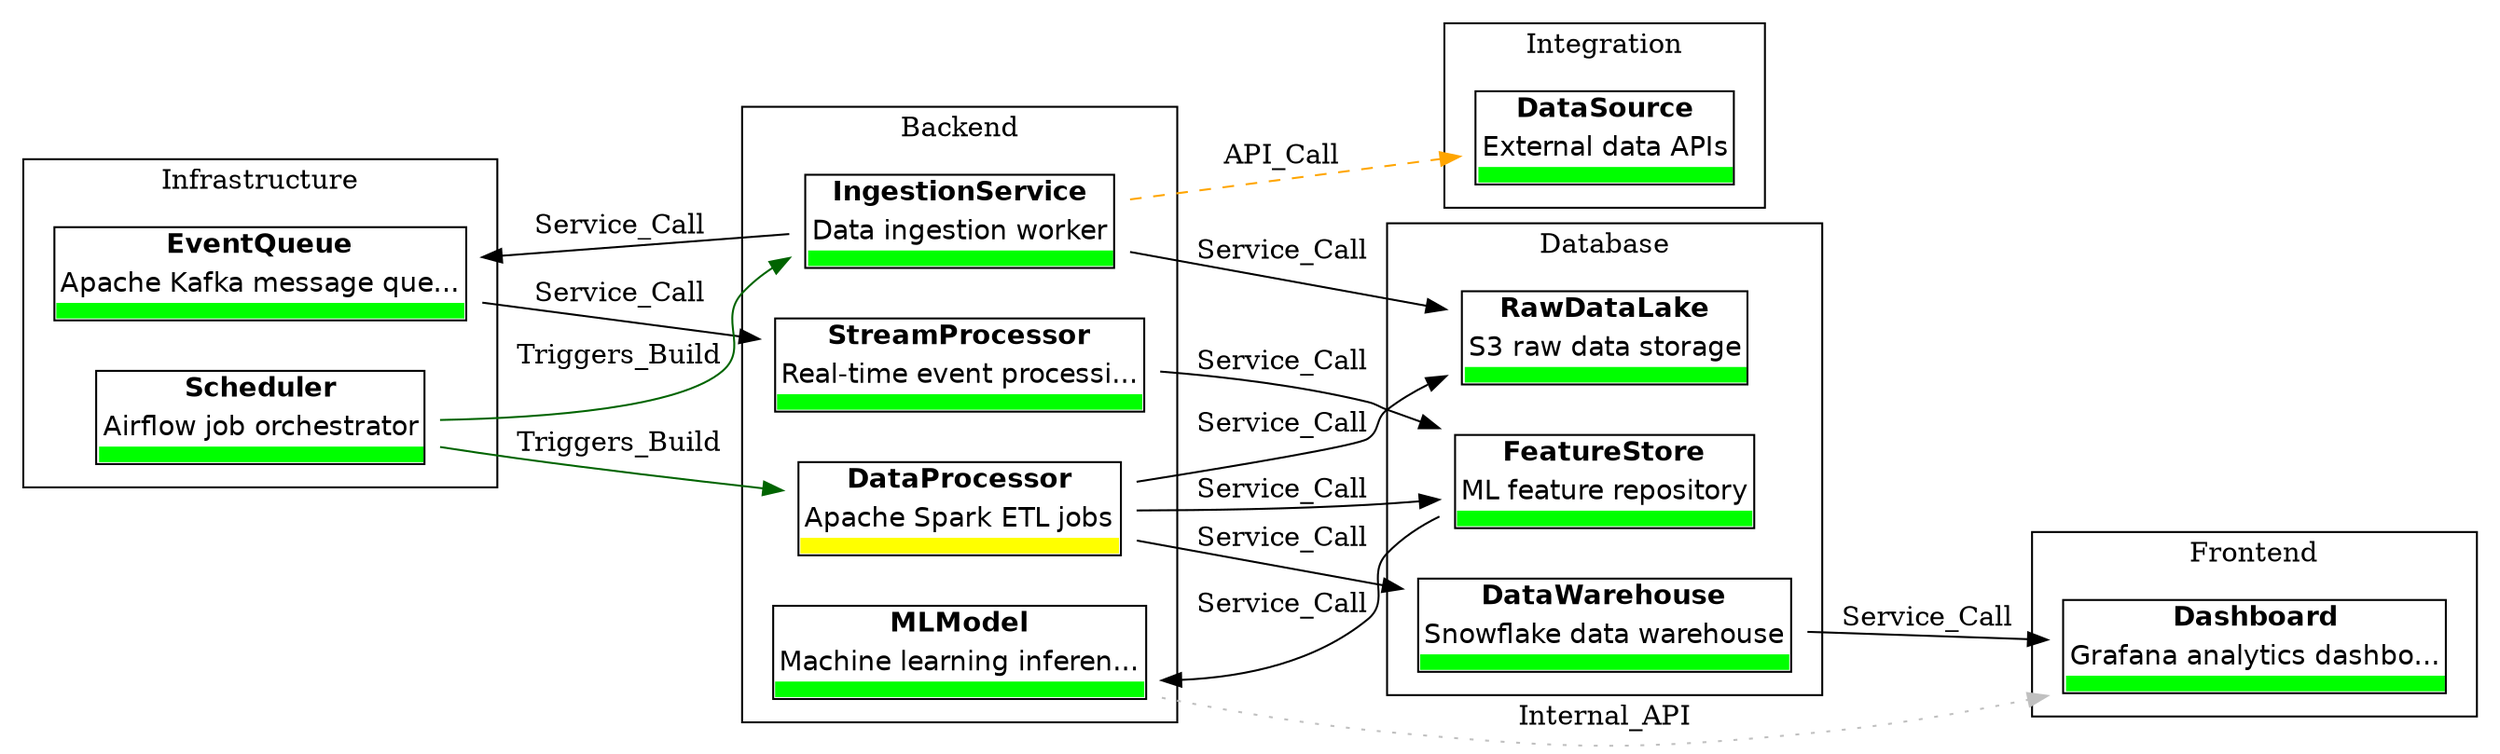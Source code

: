 digraph Infrastructure {
  rankdir=LR;
  node [shape=plaintext, fontname=Helvetica];
  subgraph cluster_INTEGRATION {
    label="Integration";
    DataSource [tooltip="DataSource: External data APIs\nStatus: healthy\nOwner: data-team\nEnvironment: production\nTags: [external]" label=<
      <TABLE BORDER="1" CELLBORDER="0" CELLSPACING="0">
        <TR><TD><B>DataSource</B></TD></TR>
        <TR><TD>External data APIs</TD></TR>
        <TR><TD BGCOLOR="green" HEIGHT="8"></TD></TR>
      </TABLE>
    >];
  }
  subgraph cluster_BACKEND {
    label="Backend";
    IngestionService [tooltip="IngestionService: Data ingestion worker\nStatus: healthy\nOwner: data-eng\nEnvironment: production\nDeployment:\nimage: ingest-worker:v1.3.0\nreplicas: 2\n" label=<
      <TABLE BORDER="1" CELLBORDER="0" CELLSPACING="0">
        <TR><TD><B>IngestionService</B></TD></TR>
        <TR><TD>Data ingestion worker</TD></TR>
        <TR><TD BGCOLOR="green" HEIGHT="8"></TD></TR>
      </TABLE>
    >];
    DataProcessor [tooltip="DataProcessor: Apache Spark ETL jobs\nStatus: degraded\nOwner: data-eng\nEnvironment: production\nDeployment:\nimage: spark-processor:v2.1.0\nreplicas: 5\n" label=<
      <TABLE BORDER="1" CELLBORDER="0" CELLSPACING="0">
        <TR><TD><B>DataProcessor</B></TD></TR>
        <TR><TD>Apache Spark ETL jobs</TD></TR>
        <TR><TD BGCOLOR="yellow" HEIGHT="8"></TD></TR>
      </TABLE>
    >];
    StreamProcessor [tooltip="StreamProcessor: Real-time event processing\nStatus: healthy\nOwner: data-eng\nEnvironment: production\nDeployment:\nimage: stream-processor:v1.0.5\nreplicas: 3\n" label=<
      <TABLE BORDER="1" CELLBORDER="0" CELLSPACING="0">
        <TR><TD><B>StreamProcessor</B></TD></TR>
        <TR><TD>Real-time event processi...</TD></TR>
        <TR><TD BGCOLOR="green" HEIGHT="8"></TD></TR>
      </TABLE>
    >];
    MLModel [tooltip="MLModel: Machine learning inference\nStatus: healthy\nOwner: ml-team\nEnvironment: production\nDeployment:\nimage: ml-model:v3.2.1\nreplicas: 2\n" label=<
      <TABLE BORDER="1" CELLBORDER="0" CELLSPACING="0">
        <TR><TD><B>MLModel</B></TD></TR>
        <TR><TD>Machine learning inferen...</TD></TR>
        <TR><TD BGCOLOR="green" HEIGHT="8"></TD></TR>
      </TABLE>
    >];
  }
  subgraph cluster_DATABASE {
    label="Database";
    RawDataLake [tooltip="RawDataLake: S3 raw data storage\nStatus: healthy\nOwner: data-eng\nEnvironment: production" label=<
      <TABLE BORDER="1" CELLBORDER="0" CELLSPACING="0">
        <TR><TD><B>RawDataLake</B></TD></TR>
        <TR><TD>S3 raw data storage</TD></TR>
        <TR><TD BGCOLOR="green" HEIGHT="8"></TD></TR>
      </TABLE>
    >];
    DataWarehouse [tooltip="DataWarehouse: Snowflake data warehouse\nStatus: healthy\nOwner: analytics\nEnvironment: production" label=<
      <TABLE BORDER="1" CELLBORDER="0" CELLSPACING="0">
        <TR><TD><B>DataWarehouse</B></TD></TR>
        <TR><TD>Snowflake data warehouse</TD></TR>
        <TR><TD BGCOLOR="green" HEIGHT="8"></TD></TR>
      </TABLE>
    >];
    FeatureStore [tooltip="FeatureStore: ML feature repository\nStatus: healthy\nOwner: ml-team\nEnvironment: production" label=<
      <TABLE BORDER="1" CELLBORDER="0" CELLSPACING="0">
        <TR><TD><B>FeatureStore</B></TD></TR>
        <TR><TD>ML feature repository</TD></TR>
        <TR><TD BGCOLOR="green" HEIGHT="8"></TD></TR>
      </TABLE>
    >];
  }
  subgraph cluster_INFRASTRUCTURE {
    label="Infrastructure";
    EventQueue [tooltip="EventQueue: Apache Kafka message queue\nStatus: healthy\nOwner: platform\nEnvironment: production" label=<
      <TABLE BORDER="1" CELLBORDER="0" CELLSPACING="0">
        <TR><TD><B>EventQueue</B></TD></TR>
        <TR><TD>Apache Kafka message que...</TD></TR>
        <TR><TD BGCOLOR="green" HEIGHT="8"></TD></TR>
      </TABLE>
    >];
    Scheduler [tooltip="Scheduler: Airflow job orchestrator\nStatus: healthy\nOwner: data-eng\nEnvironment: production" label=<
      <TABLE BORDER="1" CELLBORDER="0" CELLSPACING="0">
        <TR><TD><B>Scheduler</B></TD></TR>
        <TR><TD>Airflow job orchestrator</TD></TR>
        <TR><TD BGCOLOR="green" HEIGHT="8"></TD></TR>
      </TABLE>
    >];
  }
  subgraph cluster_FRONTEND {
    label="Frontend";
    Dashboard [tooltip="Dashboard: Grafana analytics dashboard\nStatus: healthy\nOwner: analytics\nEnvironment: production" label=<
      <TABLE BORDER="1" CELLBORDER="0" CELLSPACING="0">
        <TR><TD><B>Dashboard</B></TD></TR>
        <TR><TD>Grafana analytics dashbo...</TD></TR>
        <TR><TD BGCOLOR="green" HEIGHT="8"></TD></TR>
      </TABLE>
    >];
  }
  Scheduler -> IngestionService [label="Triggers_Build", color=darkgreen];
  IngestionService -> DataSource [label="API_Call", color=orange, style=dashed];
  IngestionService -> RawDataLake [label="Service_Call", color=black];
  IngestionService -> EventQueue [label="Service_Call", color=black];
  Scheduler -> DataProcessor [label="Triggers_Build", color=darkgreen];
  DataProcessor -> RawDataLake [label="Service_Call", color=black];
  DataProcessor -> DataWarehouse [label="Service_Call", color=black];
  DataProcessor -> FeatureStore [label="Service_Call", color=black];
  EventQueue -> StreamProcessor [label="Service_Call", color=black];
  StreamProcessor -> FeatureStore [label="Service_Call", color=black];
  FeatureStore -> MLModel [label="Service_Call", color=black];
  DataWarehouse -> Dashboard [label="Service_Call", color=black];
  MLModel -> Dashboard [label="Internal_API", color=gray, style=dotted];
}
